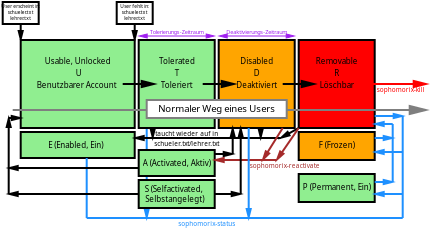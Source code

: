 <?xml version="1.0" encoding="UTF-8"?>
<dia:diagram xmlns:dia="http://www.lysator.liu.se/~alla/dia/"><dia:layer name="Hintergrund" visible="true"><dia:object type="Standard - Line" version="0" id="O0"><dia:attribute name="obj_pos"><dia:point val="5.3,4.1"/></dia:attribute><dia:attribute name="obj_bb"><dia:rectangle val="5.1,4.05;5.5,8.65"/></dia:attribute><dia:attribute name="conn_endpoints"><dia:point val="5.3,4.1"/><dia:point val="5.3,8.6"/></dia:attribute><dia:attribute name="numcp"><dia:int val="1"/></dia:attribute><dia:attribute name="line_color"><dia:color val="#1e90ff"/></dia:attribute><dia:attribute name="end_arrow"><dia:enum val="3"/></dia:attribute><dia:attribute name="end_arrow_length"><dia:real val="0.4"/></dia:attribute><dia:attribute name="end_arrow_width"><dia:real val="0.2"/></dia:attribute></dia:object><dia:object type="Standard - Box" version="0" id="O1"><dia:attribute name="obj_pos"><dia:point val="-1.9,-2.2"/></dia:attribute><dia:attribute name="obj_bb"><dia:rectangle val="-1.95,-2.25;-0.05,-1.05"/></dia:attribute><dia:attribute name="elem_corner"><dia:point val="-1.9,-2.2"/></dia:attribute><dia:attribute name="elem_width"><dia:real val="1.8"/></dia:attribute><dia:attribute name="elem_height"><dia:real val="1.1"/></dia:attribute><dia:attribute name="show_background"><dia:boolean val="true"/></dia:attribute></dia:object><dia:object type="Standard - Box" version="0" id="O2"><dia:attribute name="obj_pos"><dia:point val="-1,-0.3"/></dia:attribute><dia:attribute name="obj_bb"><dia:rectangle val="-1.05,-0.35;4.75,4.15"/></dia:attribute><dia:attribute name="elem_corner"><dia:point val="-1,-0.3"/></dia:attribute><dia:attribute name="elem_width"><dia:real val="5.7"/></dia:attribute><dia:attribute name="elem_height"><dia:real val="4.4"/></dia:attribute><dia:attribute name="inner_color"><dia:color val="#90ee90"/></dia:attribute><dia:attribute name="show_background"><dia:boolean val="true"/></dia:attribute></dia:object><dia:object type="Standard - Line" version="0" id="O3"><dia:attribute name="obj_pos"><dia:point val="7,3.1"/></dia:attribute><dia:attribute name="obj_bb"><dia:rectangle val="6.95,2.85;8.55,3.35"/></dia:attribute><dia:attribute name="conn_endpoints"><dia:point val="7,3.1"/><dia:point val="8.5,3.1"/></dia:attribute><dia:attribute name="numcp"><dia:int val="1"/></dia:attribute><dia:attribute name="start_arrow"><dia:enum val="3"/></dia:attribute><dia:attribute name="start_arrow_length"><dia:real val="0.4"/></dia:attribute><dia:attribute name="start_arrow_width"><dia:real val="0.25"/></dia:attribute></dia:object><dia:object type="Standard - Text" version="0" id="O4"><dia:attribute name="obj_pos"><dia:point val="12.9,7.7"/></dia:attribute><dia:attribute name="obj_bb"><dia:rectangle val="12.9,7.3;12.9,7.95"/></dia:attribute><dia:attribute name="text"><dia:composite type="text"><dia:attribute name="string"><dia:string>##</dia:string></dia:attribute><dia:attribute name="font"><dia:font family="sans" style="0" name="Courier"/></dia:attribute><dia:attribute name="height"><dia:real val="0.5"/></dia:attribute><dia:attribute name="pos"><dia:point val="12.9,7.7"/></dia:attribute><dia:attribute name="color"><dia:color val="#000000"/></dia:attribute><dia:attribute name="alignment"><dia:enum val="0"/></dia:attribute></dia:composite></dia:attribute></dia:object><dia:object type="Standard - Text" version="0" id="O5"><dia:attribute name="obj_pos"><dia:point val="12.9,8.5"/></dia:attribute><dia:attribute name="obj_bb"><dia:rectangle val="12.9,8.1;12.9,8.75"/></dia:attribute><dia:attribute name="text"><dia:composite type="text"><dia:attribute name="string"><dia:string>##</dia:string></dia:attribute><dia:attribute name="font"><dia:font family="sans" style="0" name="Courier"/></dia:attribute><dia:attribute name="height"><dia:real val="0.5"/></dia:attribute><dia:attribute name="pos"><dia:point val="12.9,8.5"/></dia:attribute><dia:attribute name="color"><dia:color val="#000000"/></dia:attribute><dia:attribute name="alignment"><dia:enum val="0"/></dia:attribute></dia:composite></dia:attribute></dia:object><dia:object type="Standard - Box" version="0" id="O6"><dia:attribute name="obj_pos"><dia:point val="-1,4.3"/></dia:attribute><dia:attribute name="obj_bb"><dia:rectangle val="-1.05,4.25;4.75,5.65"/></dia:attribute><dia:attribute name="elem_corner"><dia:point val="-1,4.3"/></dia:attribute><dia:attribute name="elem_width"><dia:real val="5.7"/></dia:attribute><dia:attribute name="elem_height"><dia:real val="1.3"/></dia:attribute><dia:attribute name="inner_color"><dia:color val="#90ee90"/></dia:attribute><dia:attribute name="show_background"><dia:boolean val="true"/></dia:attribute></dia:object><dia:object type="Standard - Box" version="0" id="O7"><dia:attribute name="obj_pos"><dia:point val="4.9,5.2"/></dia:attribute><dia:attribute name="obj_bb"><dia:rectangle val="4.85,5.15;8.75,6.55"/></dia:attribute><dia:attribute name="elem_corner"><dia:point val="4.9,5.2"/></dia:attribute><dia:attribute name="elem_width"><dia:real val="3.8"/></dia:attribute><dia:attribute name="elem_height"><dia:real val="1.3"/></dia:attribute><dia:attribute name="inner_color"><dia:color val="#90ee90"/></dia:attribute><dia:attribute name="show_background"><dia:boolean val="true"/></dia:attribute></dia:object><dia:object type="Standard - Box" version="0" id="O8"><dia:attribute name="obj_pos"><dia:point val="12.9,-0.3"/></dia:attribute><dia:attribute name="obj_bb"><dia:rectangle val="12.85,-0.35;16.75,4.15"/></dia:attribute><dia:attribute name="elem_corner"><dia:point val="12.9,-0.3"/></dia:attribute><dia:attribute name="elem_width"><dia:real val="3.8"/></dia:attribute><dia:attribute name="elem_height"><dia:real val="4.4"/></dia:attribute><dia:attribute name="inner_color"><dia:color val="#ff0000"/></dia:attribute><dia:attribute name="show_background"><dia:boolean val="true"/></dia:attribute></dia:object><dia:object type="Standard - Box" version="0" id="O9"><dia:attribute name="obj_pos"><dia:point val="8.9,-0.3"/></dia:attribute><dia:attribute name="obj_bb"><dia:rectangle val="8.85,-0.35;12.75,4.15"/></dia:attribute><dia:attribute name="elem_corner"><dia:point val="8.9,-0.3"/></dia:attribute><dia:attribute name="elem_width"><dia:real val="3.8"/></dia:attribute><dia:attribute name="elem_height"><dia:real val="4.4"/></dia:attribute><dia:attribute name="inner_color"><dia:color val="#ffa500"/></dia:attribute><dia:attribute name="show_background"><dia:boolean val="true"/></dia:attribute></dia:object><dia:object type="Standard - Box" version="0" id="O10"><dia:attribute name="obj_pos"><dia:point val="4.9,-0.3"/></dia:attribute><dia:attribute name="obj_bb"><dia:rectangle val="4.85,-0.35;8.75,4.15"/></dia:attribute><dia:attribute name="elem_corner"><dia:point val="4.9,-0.3"/></dia:attribute><dia:attribute name="elem_width"><dia:real val="3.8"/></dia:attribute><dia:attribute name="elem_height"><dia:real val="4.4"/></dia:attribute><dia:attribute name="inner_color"><dia:color val="#90ee90"/></dia:attribute><dia:attribute name="show_background"><dia:boolean val="true"/></dia:attribute></dia:object><dia:object type="Standard - Text" version="0" id="O11"><dia:attribute name="obj_pos"><dia:point val="6.8,0.9"/></dia:attribute><dia:attribute name="obj_bb"><dia:rectangle val="5.988,0.5;7.612,1.15"/></dia:attribute><dia:attribute name="text"><dia:composite type="text"><dia:attribute name="string"><dia:string>#Tolerated#</dia:string></dia:attribute><dia:attribute name="font"><dia:font family="sans" style="0" name="Courier"/></dia:attribute><dia:attribute name="height"><dia:real val="0.5"/></dia:attribute><dia:attribute name="pos"><dia:point val="6.8,0.9"/></dia:attribute><dia:attribute name="color"><dia:color val="#000000"/></dia:attribute><dia:attribute name="alignment"><dia:enum val="1"/></dia:attribute></dia:composite></dia:attribute></dia:object><dia:object type="Standard - Text" version="0" id="O12"><dia:attribute name="obj_pos"><dia:point val="10.8,0.9"/></dia:attribute><dia:attribute name="obj_bb"><dia:rectangle val="10.04,0.5;11.56,1.15"/></dia:attribute><dia:attribute name="text"><dia:composite type="text"><dia:attribute name="string"><dia:string>#Disabled#</dia:string></dia:attribute><dia:attribute name="font"><dia:font family="sans" style="0" name="Courier"/></dia:attribute><dia:attribute name="height"><dia:real val="0.5"/></dia:attribute><dia:attribute name="pos"><dia:point val="10.8,0.9"/></dia:attribute><dia:attribute name="color"><dia:color val="#000000"/></dia:attribute><dia:attribute name="alignment"><dia:enum val="1"/></dia:attribute></dia:composite></dia:attribute></dia:object><dia:object type="Standard - Text" version="0" id="O13"><dia:attribute name="obj_pos"><dia:point val="14.8,0.9"/></dia:attribute><dia:attribute name="obj_bb"><dia:rectangle val="13.815,0.5;15.785,1.15"/></dia:attribute><dia:attribute name="text"><dia:composite type="text"><dia:attribute name="string"><dia:string>#Removable#</dia:string></dia:attribute><dia:attribute name="font"><dia:font family="sans" style="0" name="Courier"/></dia:attribute><dia:attribute name="height"><dia:real val="0.5"/></dia:attribute><dia:attribute name="pos"><dia:point val="14.8,0.9"/></dia:attribute><dia:attribute name="color"><dia:color val="#000000"/></dia:attribute><dia:attribute name="alignment"><dia:enum val="1"/></dia:attribute></dia:composite></dia:attribute></dia:object><dia:object type="Standard - Text" version="0" id="O14"><dia:attribute name="obj_pos"><dia:point val="6.8,1.5"/></dia:attribute><dia:attribute name="obj_bb"><dia:rectangle val="6.693,1.1;6.907,1.75"/></dia:attribute><dia:attribute name="text"><dia:composite type="text"><dia:attribute name="string"><dia:string>#T#</dia:string></dia:attribute><dia:attribute name="font"><dia:font family="sans" style="0" name="Courier"/></dia:attribute><dia:attribute name="height"><dia:real val="0.5"/></dia:attribute><dia:attribute name="pos"><dia:point val="6.8,1.5"/></dia:attribute><dia:attribute name="color"><dia:color val="#000000"/></dia:attribute><dia:attribute name="alignment"><dia:enum val="1"/></dia:attribute></dia:composite></dia:attribute></dia:object><dia:object type="Standard - Text" version="0" id="O15"><dia:attribute name="obj_pos"><dia:point val="10.8,1.5"/></dia:attribute><dia:attribute name="obj_bb"><dia:rectangle val="10.665,1.1;10.935,1.75"/></dia:attribute><dia:attribute name="text"><dia:composite type="text"><dia:attribute name="string"><dia:string>#D#</dia:string></dia:attribute><dia:attribute name="font"><dia:font family="sans" style="0" name="Courier"/></dia:attribute><dia:attribute name="height"><dia:real val="0.5"/></dia:attribute><dia:attribute name="pos"><dia:point val="10.8,1.5"/></dia:attribute><dia:attribute name="color"><dia:color val="#000000"/></dia:attribute><dia:attribute name="alignment"><dia:enum val="1"/></dia:attribute></dia:composite></dia:attribute></dia:object><dia:object type="Standard - Text" version="0" id="O16"><dia:attribute name="obj_pos"><dia:point val="14.8,1.5"/></dia:attribute><dia:attribute name="obj_bb"><dia:rectangle val="14.678,1.1;14.921,1.75"/></dia:attribute><dia:attribute name="text"><dia:composite type="text"><dia:attribute name="string"><dia:string>#R#</dia:string></dia:attribute><dia:attribute name="font"><dia:font family="sans" style="0" name="Courier"/></dia:attribute><dia:attribute name="height"><dia:real val="0.5"/></dia:attribute><dia:attribute name="pos"><dia:point val="14.8,1.5"/></dia:attribute><dia:attribute name="color"><dia:color val="#000000"/></dia:attribute><dia:attribute name="alignment"><dia:enum val="1"/></dia:attribute></dia:composite></dia:attribute></dia:object><dia:object type="Standard - Text" version="0" id="O17"><dia:attribute name="obj_pos"><dia:point val="1.9,0.9"/></dia:attribute><dia:attribute name="obj_bb"><dia:rectangle val="0.329,0.5;3.471,1.15"/></dia:attribute><dia:attribute name="text"><dia:composite type="text"><dia:attribute name="string"><dia:string>#Usable, Unlocked #</dia:string></dia:attribute><dia:attribute name="font"><dia:font family="sans" style="0" name="Courier"/></dia:attribute><dia:attribute name="height"><dia:real val="0.5"/></dia:attribute><dia:attribute name="pos"><dia:point val="1.9,0.9"/></dia:attribute><dia:attribute name="color"><dia:color val="#000000"/></dia:attribute><dia:attribute name="alignment"><dia:enum val="1"/></dia:attribute></dia:composite></dia:attribute></dia:object><dia:object type="Standard - Text" version="0" id="O18"><dia:attribute name="obj_pos"><dia:point val="1.9,1.5"/></dia:attribute><dia:attribute name="obj_bb"><dia:rectangle val="1.772,1.1;2.028,1.75"/></dia:attribute><dia:attribute name="text"><dia:composite type="text"><dia:attribute name="string"><dia:string>#U#</dia:string></dia:attribute><dia:attribute name="font"><dia:font family="sans" style="0" name="Courier"/></dia:attribute><dia:attribute name="height"><dia:real val="0.5"/></dia:attribute><dia:attribute name="pos"><dia:point val="1.9,1.5"/></dia:attribute><dia:attribute name="color"><dia:color val="#000000"/></dia:attribute><dia:attribute name="alignment"><dia:enum val="1"/></dia:attribute></dia:composite></dia:attribute></dia:object><dia:object type="Standard - Text" version="0" id="O19"><dia:attribute name="obj_pos"><dia:point val="1.8,5.1"/></dia:attribute><dia:attribute name="obj_bb"><dia:rectangle val="0.354,4.7;3.246,5.35"/></dia:attribute><dia:attribute name="text"><dia:composite type="text"><dia:attribute name="string"><dia:string>#E (Enabled, Ein) #</dia:string></dia:attribute><dia:attribute name="font"><dia:font family="sans" style="0" name="Courier"/></dia:attribute><dia:attribute name="height"><dia:real val="0.5"/></dia:attribute><dia:attribute name="pos"><dia:point val="1.8,5.1"/></dia:attribute><dia:attribute name="color"><dia:color val="#000000"/></dia:attribute><dia:attribute name="alignment"><dia:enum val="1"/></dia:attribute></dia:composite></dia:attribute></dia:object><dia:object type="Standard - Text" version="0" id="O20"><dia:attribute name="obj_pos"><dia:point val="6.8,6"/></dia:attribute><dia:attribute name="obj_bb"><dia:rectangle val="5.105,5.6;8.495,6.25"/></dia:attribute><dia:attribute name="text"><dia:composite type="text"><dia:attribute name="string"><dia:string>#A (Activated, Aktiv)#</dia:string></dia:attribute><dia:attribute name="font"><dia:font family="sans" style="0" name="Courier"/></dia:attribute><dia:attribute name="height"><dia:real val="0.5"/></dia:attribute><dia:attribute name="pos"><dia:point val="6.8,6"/></dia:attribute><dia:attribute name="color"><dia:color val="#000000"/></dia:attribute><dia:attribute name="alignment"><dia:enum val="1"/></dia:attribute></dia:composite></dia:attribute></dia:object><dia:object type="Standard - Text" version="0" id="O21"><dia:attribute name="obj_pos"><dia:point val="1.8,2.1"/></dia:attribute><dia:attribute name="obj_bb"><dia:rectangle val="-0.045,1.7;3.645,2.35"/></dia:attribute><dia:attribute name="text"><dia:composite type="text"><dia:attribute name="string"><dia:string>#Benutzbarer Account#</dia:string></dia:attribute><dia:attribute name="font"><dia:font family="sans" style="0" name="Courier"/></dia:attribute><dia:attribute name="height"><dia:real val="0.5"/></dia:attribute><dia:attribute name="pos"><dia:point val="1.8,2.1"/></dia:attribute><dia:attribute name="color"><dia:color val="#000000"/></dia:attribute><dia:attribute name="alignment"><dia:enum val="1"/></dia:attribute></dia:composite></dia:attribute></dia:object><dia:object type="Standard - Text" version="0" id="O22"><dia:attribute name="obj_pos"><dia:point val="6.8,2.1"/></dia:attribute><dia:attribute name="obj_bb"><dia:rectangle val="6.086,1.7;7.514,2.35"/></dia:attribute><dia:attribute name="text"><dia:composite type="text"><dia:attribute name="string"><dia:string>#Toleriert#</dia:string></dia:attribute><dia:attribute name="font"><dia:font family="sans" style="0" name="Courier"/></dia:attribute><dia:attribute name="height"><dia:real val="0.5"/></dia:attribute><dia:attribute name="pos"><dia:point val="6.8,2.1"/></dia:attribute><dia:attribute name="color"><dia:color val="#000000"/></dia:attribute><dia:attribute name="alignment"><dia:enum val="1"/></dia:attribute></dia:composite></dia:attribute></dia:object><dia:object type="Standard - Text" version="0" id="O23"><dia:attribute name="obj_pos"><dia:point val="10.8,2.1"/></dia:attribute><dia:attribute name="obj_bb"><dia:rectangle val="9.831,1.7;11.769,2.35"/></dia:attribute><dia:attribute name="text"><dia:composite type="text"><dia:attribute name="string"><dia:string>#Deaktiviert#</dia:string></dia:attribute><dia:attribute name="font"><dia:font family="sans" style="0" name="Courier"/></dia:attribute><dia:attribute name="height"><dia:real val="0.5"/></dia:attribute><dia:attribute name="pos"><dia:point val="10.8,2.1"/></dia:attribute><dia:attribute name="color"><dia:color val="#000000"/></dia:attribute><dia:attribute name="alignment"><dia:enum val="1"/></dia:attribute></dia:composite></dia:attribute></dia:object><dia:object type="Standard - Text" version="0" id="O24"><dia:attribute name="obj_pos"><dia:point val="14.8,2.1"/></dia:attribute><dia:attribute name="obj_bb"><dia:rectangle val="14.007,1.7;15.593,2.35"/></dia:attribute><dia:attribute name="text"><dia:composite type="text"><dia:attribute name="string"><dia:string>#Löschbar#</dia:string></dia:attribute><dia:attribute name="font"><dia:font family="sans" style="0" name="Courier"/></dia:attribute><dia:attribute name="height"><dia:real val="0.5"/></dia:attribute><dia:attribute name="pos"><dia:point val="14.8,2.1"/></dia:attribute><dia:attribute name="color"><dia:color val="#000000"/></dia:attribute><dia:attribute name="alignment"><dia:enum val="1"/></dia:attribute></dia:composite></dia:attribute></dia:object><dia:object type="Standard - Box" version="0" id="O25"><dia:attribute name="obj_pos"><dia:point val="12.9,4.3"/></dia:attribute><dia:attribute name="obj_bb"><dia:rectangle val="12.85,4.25;16.75,5.75"/></dia:attribute><dia:attribute name="elem_corner"><dia:point val="12.9,4.3"/></dia:attribute><dia:attribute name="elem_width"><dia:real val="3.8"/></dia:attribute><dia:attribute name="elem_height"><dia:real val="1.4"/></dia:attribute><dia:attribute name="inner_color"><dia:color val="#ffa500"/></dia:attribute><dia:attribute name="show_background"><dia:boolean val="true"/></dia:attribute></dia:object><dia:object type="Standard - Box" version="0" id="O26"><dia:attribute name="obj_pos"><dia:point val="12.9,6.4"/></dia:attribute><dia:attribute name="obj_bb"><dia:rectangle val="12.85,6.35;16.75,7.85"/></dia:attribute><dia:attribute name="elem_corner"><dia:point val="12.9,6.4"/></dia:attribute><dia:attribute name="elem_width"><dia:real val="3.8"/></dia:attribute><dia:attribute name="elem_height"><dia:real val="1.4"/></dia:attribute><dia:attribute name="inner_color"><dia:color val="#90ee90"/></dia:attribute><dia:attribute name="show_background"><dia:boolean val="true"/></dia:attribute></dia:object><dia:object type="Standard - Text" version="0" id="O27"><dia:attribute name="obj_pos"><dia:point val="14.8,5.1"/></dia:attribute><dia:attribute name="obj_bb"><dia:rectangle val="13.942,4.7;15.658,5.35"/></dia:attribute><dia:attribute name="text"><dia:composite type="text"><dia:attribute name="string"><dia:string>#F (Frozen)#</dia:string></dia:attribute><dia:attribute name="font"><dia:font family="sans" style="0" name="Courier"/></dia:attribute><dia:attribute name="height"><dia:real val="0.5"/></dia:attribute><dia:attribute name="pos"><dia:point val="14.8,5.1"/></dia:attribute><dia:attribute name="color"><dia:color val="#000000"/></dia:attribute><dia:attribute name="alignment"><dia:enum val="1"/></dia:attribute></dia:composite></dia:attribute></dia:object><dia:object type="Standard - Text" version="0" id="O28"><dia:attribute name="obj_pos"><dia:point val="14.8,7.2"/></dia:attribute><dia:attribute name="obj_bb"><dia:rectangle val="13.16,6.8;16.44,7.45"/></dia:attribute><dia:attribute name="text"><dia:composite type="text"><dia:attribute name="string"><dia:string>#P (Permanent, Ein)#</dia:string></dia:attribute><dia:attribute name="font"><dia:font family="sans" style="0" name="Courier"/></dia:attribute><dia:attribute name="height"><dia:real val="0.5"/></dia:attribute><dia:attribute name="pos"><dia:point val="14.8,7.2"/></dia:attribute><dia:attribute name="color"><dia:color val="#000000"/></dia:attribute><dia:attribute name="alignment"><dia:enum val="1"/></dia:attribute></dia:composite></dia:attribute></dia:object><dia:object type="Standard - Line" version="0" id="O29"><dia:attribute name="obj_pos"><dia:point val="11,4.1"/></dia:attribute><dia:attribute name="obj_bb"><dia:rectangle val="10.8,4.05;11.2,4.65"/></dia:attribute><dia:attribute name="conn_endpoints"><dia:point val="11,4.1"/><dia:point val="11,4.6"/></dia:attribute><dia:attribute name="numcp"><dia:int val="1"/></dia:attribute><dia:attribute name="end_arrow"><dia:enum val="3"/></dia:attribute><dia:attribute name="end_arrow_length"><dia:real val="0.4"/></dia:attribute><dia:attribute name="end_arrow_width"><dia:real val="0.2"/></dia:attribute></dia:object><dia:object type="Standard - Line" version="0" id="O30"><dia:attribute name="obj_pos"><dia:point val="4.7,4.6"/></dia:attribute><dia:attribute name="obj_bb"><dia:rectangle val="4.65,4.4;10.95,4.8"/></dia:attribute><dia:attribute name="conn_endpoints"><dia:point val="4.7,4.6"/><dia:point val="10.9,4.6"/></dia:attribute><dia:attribute name="numcp"><dia:int val="1"/></dia:attribute><dia:attribute name="start_arrow"><dia:enum val="3"/></dia:attribute><dia:attribute name="start_arrow_length"><dia:real val="0.4"/></dia:attribute><dia:attribute name="start_arrow_width"><dia:real val="0.2"/></dia:attribute></dia:object><dia:object type="Standard - Line" version="0" id="O31"><dia:attribute name="obj_pos"><dia:point val="5.6,4.1"/></dia:attribute><dia:attribute name="obj_bb"><dia:rectangle val="5.4,4.05;5.8,4.65"/></dia:attribute><dia:attribute name="conn_endpoints"><dia:point val="5.6,4.1"/><dia:point val="5.6,4.6"/></dia:attribute><dia:attribute name="numcp"><dia:int val="1"/></dia:attribute><dia:attribute name="end_arrow"><dia:enum val="3"/></dia:attribute><dia:attribute name="end_arrow_length"><dia:real val="0.4"/></dia:attribute><dia:attribute name="end_arrow_width"><dia:real val="0.2"/></dia:attribute></dia:object><dia:object type="Standard - Line" version="0" id="O32"><dia:attribute name="obj_pos"><dia:point val="12.9,4.1"/></dia:attribute><dia:attribute name="obj_bb"><dia:rectangle val="11.859,4.032;12.968,4.799"/></dia:attribute><dia:attribute name="conn_endpoints"><dia:point val="12.9,4.1"/><dia:point val="12,4.6"/></dia:attribute><dia:attribute name="numcp"><dia:int val="1"/></dia:attribute><dia:attribute name="end_arrow"><dia:enum val="3"/></dia:attribute><dia:attribute name="end_arrow_length"><dia:real val="0.4"/></dia:attribute><dia:attribute name="end_arrow_width"><dia:real val="0.2"/></dia:attribute><dia:connections><dia:connection handle="0" to="O8" connection="5"/></dia:connections></dia:object><dia:object type="Standard - Line" version="0" id="O33"><dia:attribute name="obj_pos"><dia:point val="12,4.6"/></dia:attribute><dia:attribute name="obj_bb"><dia:rectangle val="10.75,4.55;12.05,4.65"/></dia:attribute><dia:attribute name="conn_endpoints"><dia:point val="12,4.6"/><dia:point val="10.8,4.6"/></dia:attribute><dia:attribute name="numcp"><dia:int val="1"/></dia:attribute></dia:object><dia:object type="Standard - Text" version="0" id="O34"><dia:attribute name="obj_pos"><dia:point val="7.3,4.5"/></dia:attribute><dia:attribute name="obj_bb"><dia:rectangle val="5.793,4.15;8.807,4.7"/></dia:attribute><dia:attribute name="text"><dia:composite type="text"><dia:attribute name="string"><dia:string>#taucht wieder auf in#</dia:string></dia:attribute><dia:attribute name="font"><dia:font family="sans" style="0" name="Courier"/></dia:attribute><dia:attribute name="height"><dia:real val="0.4"/></dia:attribute><dia:attribute name="pos"><dia:point val="7.3,4.5"/></dia:attribute><dia:attribute name="color"><dia:color val="#000000"/></dia:attribute><dia:attribute name="alignment"><dia:enum val="1"/></dia:attribute></dia:composite></dia:attribute></dia:object><dia:object type="Standard - Line" version="0" id="O35"><dia:attribute name="obj_pos"><dia:point val="8.7,5.7"/></dia:attribute><dia:attribute name="obj_bb"><dia:rectangle val="8.65,5.5;11.85,5.9"/></dia:attribute><dia:attribute name="conn_endpoints"><dia:point val="8.7,5.7"/><dia:point val="11.8,5.7"/></dia:attribute><dia:attribute name="numcp"><dia:int val="1"/></dia:attribute><dia:attribute name="line_color"><dia:color val="#a52a2a"/></dia:attribute><dia:attribute name="start_arrow"><dia:enum val="3"/></dia:attribute><dia:attribute name="start_arrow_length"><dia:real val="0.4"/></dia:attribute><dia:attribute name="start_arrow_width"><dia:real val="0.2"/></dia:attribute></dia:object><dia:object type="Standard - Line" version="0" id="O36"><dia:attribute name="obj_pos"><dia:point val="12.9,4.1"/></dia:attribute><dia:attribute name="obj_bb"><dia:rectangle val="11.607,4.03;12.97,5.855"/></dia:attribute><dia:attribute name="conn_endpoints"><dia:point val="12.9,4.1"/><dia:point val="11.8,5.7"/></dia:attribute><dia:attribute name="numcp"><dia:int val="1"/></dia:attribute><dia:attribute name="line_color"><dia:color val="#a52a2a"/></dia:attribute><dia:attribute name="end_arrow"><dia:enum val="3"/></dia:attribute><dia:attribute name="end_arrow_length"><dia:real val="0.4"/></dia:attribute><dia:attribute name="end_arrow_width"><dia:real val="0.2"/></dia:attribute><dia:connections><dia:connection handle="0" to="O8" connection="5"/></dia:connections></dia:object><dia:object type="Standard - Line" version="0" id="O37"><dia:attribute name="obj_pos"><dia:point val="12.1,4.1"/></dia:attribute><dia:attribute name="obj_bb"><dia:rectangle val="10.904,4.031;12.169,5.848"/></dia:attribute><dia:attribute name="conn_endpoints"><dia:point val="12.1,4.1"/><dia:point val="11.1,5.7"/></dia:attribute><dia:attribute name="numcp"><dia:int val="1"/></dia:attribute><dia:attribute name="line_color"><dia:color val="#a52a2a"/></dia:attribute><dia:attribute name="end_arrow"><dia:enum val="3"/></dia:attribute><dia:attribute name="end_arrow_length"><dia:real val="0.4"/></dia:attribute><dia:attribute name="end_arrow_width"><dia:real val="0.2"/></dia:attribute></dia:object><dia:object type="Standard - Text" version="0" id="O38"><dia:attribute name="obj_pos"><dia:point val="12.2,6.1"/></dia:attribute><dia:attribute name="obj_bb"><dia:rectangle val="10.503,5.75;13.897,6.3"/></dia:attribute><dia:attribute name="text"><dia:composite type="text"><dia:attribute name="string"><dia:string>#sophomorix-reactivate#</dia:string></dia:attribute><dia:attribute name="font"><dia:font family="sans" style="0" name="Courier"/></dia:attribute><dia:attribute name="height"><dia:real val="0.4"/></dia:attribute><dia:attribute name="pos"><dia:point val="12.2,6.1"/></dia:attribute><dia:attribute name="color"><dia:color val="#a52a2a"/></dia:attribute><dia:attribute name="alignment"><dia:enum val="1"/></dia:attribute></dia:composite></dia:attribute></dia:object><dia:object type="Standard - Text" version="0" id="O39"><dia:attribute name="obj_pos"><dia:point val="7.3,5"/></dia:attribute><dia:attribute name="obj_bb"><dia:rectangle val="5.708,4.65;8.892,5.2"/></dia:attribute><dia:attribute name="text"><dia:composite type="text"><dia:attribute name="string"><dia:string>#schueler.txt/lehrer.txt#</dia:string></dia:attribute><dia:attribute name="font"><dia:font family="sans" style="0" name="Courier"/></dia:attribute><dia:attribute name="height"><dia:real val="0.4"/></dia:attribute><dia:attribute name="pos"><dia:point val="7.3,5"/></dia:attribute><dia:attribute name="color"><dia:color val="#000000"/></dia:attribute><dia:attribute name="alignment"><dia:enum val="1"/></dia:attribute></dia:composite></dia:attribute></dia:object><dia:object type="Standard - Text" version="0" id="O40"><dia:attribute name="obj_pos"><dia:point val="6.8,-0.6"/></dia:attribute><dia:attribute name="obj_bb"><dia:rectangle val="5.422,-0.9;8.178,-0.4"/></dia:attribute><dia:attribute name="text"><dia:composite type="text"><dia:attribute name="string"><dia:string>#Tolerierungs-Zeitraum#</dia:string></dia:attribute><dia:attribute name="font"><dia:font family="sans" style="0" name="Courier"/></dia:attribute><dia:attribute name="height"><dia:real val="0.35"/></dia:attribute><dia:attribute name="pos"><dia:point val="6.8,-0.6"/></dia:attribute><dia:attribute name="color"><dia:color val="#a020f0"/></dia:attribute><dia:attribute name="alignment"><dia:enum val="1"/></dia:attribute></dia:composite></dia:attribute></dia:object><dia:object type="Standard - Text" version="0" id="O41"><dia:attribute name="obj_pos"><dia:point val="10.8,-0.6"/></dia:attribute><dia:attribute name="obj_bb"><dia:rectangle val="9.234,-0.9;12.366,-0.4"/></dia:attribute><dia:attribute name="text"><dia:composite type="text"><dia:attribute name="string"><dia:string>#Deaktivierungs-Zeitraum#</dia:string></dia:attribute><dia:attribute name="font"><dia:font family="sans" style="0" name="Courier"/></dia:attribute><dia:attribute name="height"><dia:real val="0.35"/></dia:attribute><dia:attribute name="pos"><dia:point val="10.8,-0.6"/></dia:attribute><dia:attribute name="color"><dia:color val="#a020f0"/></dia:attribute><dia:attribute name="alignment"><dia:enum val="1"/></dia:attribute></dia:composite></dia:attribute></dia:object><dia:object type="Standard - Line" version="0" id="O42"><dia:attribute name="obj_pos"><dia:point val="4.9,-0.5"/></dia:attribute><dia:attribute name="obj_bb"><dia:rectangle val="4.875,-0.7;8.725,-0.3"/></dia:attribute><dia:attribute name="conn_endpoints"><dia:point val="4.9,-0.5"/><dia:point val="8.7,-0.5"/></dia:attribute><dia:attribute name="numcp"><dia:int val="1"/></dia:attribute><dia:attribute name="line_color"><dia:color val="#a020f0"/></dia:attribute><dia:attribute name="line_width"><dia:real val="0.05"/></dia:attribute><dia:attribute name="start_arrow"><dia:enum val="3"/></dia:attribute><dia:attribute name="start_arrow_length"><dia:real val="0.4"/></dia:attribute><dia:attribute name="start_arrow_width"><dia:real val="0.2"/></dia:attribute><dia:attribute name="end_arrow"><dia:enum val="3"/></dia:attribute><dia:attribute name="end_arrow_length"><dia:real val="0.4"/></dia:attribute><dia:attribute name="end_arrow_width"><dia:real val="0.2"/></dia:attribute></dia:object><dia:object type="Standard - Line" version="0" id="O43"><dia:attribute name="obj_pos"><dia:point val="8.9,-0.5"/></dia:attribute><dia:attribute name="obj_bb"><dia:rectangle val="8.875,-0.7;12.725,-0.3"/></dia:attribute><dia:attribute name="conn_endpoints"><dia:point val="8.9,-0.5"/><dia:point val="12.7,-0.5"/></dia:attribute><dia:attribute name="numcp"><dia:int val="1"/></dia:attribute><dia:attribute name="line_color"><dia:color val="#a020f0"/></dia:attribute><dia:attribute name="line_width"><dia:real val="0.05"/></dia:attribute><dia:attribute name="start_arrow"><dia:enum val="3"/></dia:attribute><dia:attribute name="start_arrow_length"><dia:real val="0.4"/></dia:attribute><dia:attribute name="start_arrow_width"><dia:real val="0.2"/></dia:attribute><dia:attribute name="end_arrow"><dia:enum val="3"/></dia:attribute><dia:attribute name="end_arrow_length"><dia:real val="0.4"/></dia:attribute><dia:attribute name="end_arrow_width"><dia:real val="0.2"/></dia:attribute></dia:object><dia:object type="Standard - Line" version="0" id="O44"><dia:attribute name="obj_pos"><dia:point val="4.1,1.9"/></dia:attribute><dia:attribute name="obj_bb"><dia:rectangle val="4.05,1.6;5.75,2.2"/></dia:attribute><dia:attribute name="conn_endpoints"><dia:point val="4.1,1.9"/><dia:point val="5.7,1.9"/></dia:attribute><dia:attribute name="numcp"><dia:int val="1"/></dia:attribute><dia:attribute name="end_arrow"><dia:enum val="3"/></dia:attribute><dia:attribute name="end_arrow_length"><dia:real val="0.6"/></dia:attribute><dia:attribute name="end_arrow_width"><dia:real val="0.3"/></dia:attribute></dia:object><dia:object type="Standard - Line" version="0" id="O45"><dia:attribute name="obj_pos"><dia:point val="8.1,1.9"/></dia:attribute><dia:attribute name="obj_bb"><dia:rectangle val="8.05,1.6;9.75,2.2"/></dia:attribute><dia:attribute name="conn_endpoints"><dia:point val="8.1,1.9"/><dia:point val="9.7,1.9"/></dia:attribute><dia:attribute name="numcp"><dia:int val="1"/></dia:attribute><dia:attribute name="end_arrow"><dia:enum val="3"/></dia:attribute><dia:attribute name="end_arrow_length"><dia:real val="0.6"/></dia:attribute><dia:attribute name="end_arrow_width"><dia:real val="0.3"/></dia:attribute></dia:object><dia:object type="Standard - Line" version="0" id="O46"><dia:attribute name="obj_pos"><dia:point val="12.1,1.9"/></dia:attribute><dia:attribute name="obj_bb"><dia:rectangle val="12.05,1.6;13.75,2.2"/></dia:attribute><dia:attribute name="conn_endpoints"><dia:point val="12.1,1.9"/><dia:point val="13.7,1.9"/></dia:attribute><dia:attribute name="numcp"><dia:int val="1"/></dia:attribute><dia:attribute name="end_arrow"><dia:enum val="3"/></dia:attribute><dia:attribute name="end_arrow_length"><dia:real val="0.6"/></dia:attribute><dia:attribute name="end_arrow_width"><dia:real val="0.3"/></dia:attribute></dia:object><dia:object type="Standard - Line" version="0" id="O47"><dia:attribute name="obj_pos"><dia:point val="-1,-0.3"/></dia:attribute><dia:attribute name="obj_bb"><dia:rectangle val="-1.2,-1.15;-0.8,-0.25"/></dia:attribute><dia:attribute name="conn_endpoints"><dia:point val="-1,-0.3"/><dia:point val="-1,-1.1"/></dia:attribute><dia:attribute name="numcp"><dia:int val="1"/></dia:attribute><dia:attribute name="start_arrow"><dia:enum val="3"/></dia:attribute><dia:attribute name="start_arrow_length"><dia:real val="0.4"/></dia:attribute><dia:attribute name="start_arrow_width"><dia:real val="0.2"/></dia:attribute><dia:connections><dia:connection handle="0" to="O2" connection="0"/><dia:connection handle="1" to="O1" connection="6"/></dia:connections></dia:object><dia:object type="Standard - Text" version="0" id="O48"><dia:attribute name="obj_pos"><dia:point val="-1,-1.9"/></dia:attribute><dia:attribute name="obj_bb"><dia:rectangle val="-1.88,-2.15;-0.12,-1.15"/></dia:attribute><dia:attribute name="text"><dia:composite type="text"><dia:attribute name="string"><dia:string>#User erscheint in:
schueler.txt
lehrer.txt#</dia:string></dia:attribute><dia:attribute name="font"><dia:font family="sans" style="0" name="Courier"/></dia:attribute><dia:attribute name="height"><dia:real val="0.3"/></dia:attribute><dia:attribute name="pos"><dia:point val="-1,-1.9"/></dia:attribute><dia:attribute name="color"><dia:color val="#000000"/></dia:attribute><dia:attribute name="alignment"><dia:enum val="1"/></dia:attribute></dia:composite></dia:attribute></dia:object><dia:object type="Standard - Line" version="0" id="O49"><dia:attribute name="obj_pos"><dia:point val="2.3,5.6"/></dia:attribute><dia:attribute name="obj_bb"><dia:rectangle val="2.25,5.55;2.35,8.65"/></dia:attribute><dia:attribute name="conn_endpoints"><dia:point val="2.3,5.6"/><dia:point val="2.3,8.6"/></dia:attribute><dia:attribute name="numcp"><dia:int val="1"/></dia:attribute><dia:attribute name="line_color"><dia:color val="#1e90ff"/></dia:attribute></dia:object><dia:object type="Standard - Line" version="0" id="O50"><dia:attribute name="obj_pos"><dia:point val="2.3,8.6"/></dia:attribute><dia:attribute name="obj_bb"><dia:rectangle val="2.25,8.55;18.15,8.65"/></dia:attribute><dia:attribute name="conn_endpoints"><dia:point val="2.3,8.6"/><dia:point val="18.1,8.6"/></dia:attribute><dia:attribute name="numcp"><dia:int val="1"/></dia:attribute><dia:attribute name="line_color"><dia:color val="#1e90ff"/></dia:attribute></dia:object><dia:object type="Standard - Line" version="0" id="O51"><dia:attribute name="obj_pos"><dia:point val="10.4,4.1"/></dia:attribute><dia:attribute name="obj_bb"><dia:rectangle val="10.2,4.05;10.6,8.65"/></dia:attribute><dia:attribute name="conn_endpoints"><dia:point val="10.4,4.1"/><dia:point val="10.4,8.6"/></dia:attribute><dia:attribute name="numcp"><dia:int val="1"/></dia:attribute><dia:attribute name="line_color"><dia:color val="#1e90ff"/></dia:attribute><dia:attribute name="end_arrow"><dia:enum val="3"/></dia:attribute><dia:attribute name="end_arrow_length"><dia:real val="0.4"/></dia:attribute><dia:attribute name="end_arrow_width"><dia:real val="0.2"/></dia:attribute></dia:object><dia:object type="Standard - Line" version="0" id="O52"><dia:attribute name="obj_pos"><dia:point val="16.7,5.3"/></dia:attribute><dia:attribute name="obj_bb"><dia:rectangle val="16.65,5.1;18.15,5.5"/></dia:attribute><dia:attribute name="conn_endpoints"><dia:point val="16.7,5.3"/><dia:point val="18.1,5.3"/></dia:attribute><dia:attribute name="numcp"><dia:int val="1"/></dia:attribute><dia:attribute name="line_color"><dia:color val="#1e90ff"/></dia:attribute><dia:attribute name="start_arrow"><dia:enum val="3"/></dia:attribute><dia:attribute name="start_arrow_length"><dia:real val="0.4"/></dia:attribute><dia:attribute name="start_arrow_width"><dia:real val="0.2"/></dia:attribute></dia:object><dia:object type="Standard - Line" version="0" id="O53"><dia:attribute name="obj_pos"><dia:point val="16.7,7.4"/></dia:attribute><dia:attribute name="obj_bb"><dia:rectangle val="16.65,7.2;18.15,7.6"/></dia:attribute><dia:attribute name="conn_endpoints"><dia:point val="16.7,7.4"/><dia:point val="18.1,7.4"/></dia:attribute><dia:attribute name="numcp"><dia:int val="1"/></dia:attribute><dia:attribute name="line_color"><dia:color val="#1e90ff"/></dia:attribute><dia:attribute name="start_arrow"><dia:enum val="3"/></dia:attribute><dia:attribute name="start_arrow_length"><dia:real val="0.4"/></dia:attribute><dia:attribute name="start_arrow_width"><dia:real val="0.2"/></dia:attribute></dia:object><dia:object type="Standard - Line" version="0" id="O54"><dia:attribute name="obj_pos"><dia:point val="18.1,3.5"/></dia:attribute><dia:attribute name="obj_bb"><dia:rectangle val="18.05,3.45;18.15,8.65"/></dia:attribute><dia:attribute name="conn_endpoints"><dia:point val="18.1,3.5"/><dia:point val="18.1,8.6"/></dia:attribute><dia:attribute name="numcp"><dia:int val="1"/></dia:attribute><dia:attribute name="line_color"><dia:color val="#1e90ff"/></dia:attribute></dia:object><dia:object type="Standard - Text" version="0" id="O55"><dia:attribute name="obj_pos"><dia:point val="8.3,9"/></dia:attribute><dia:attribute name="obj_bb"><dia:rectangle val="6.903,8.65;9.697,9.2"/></dia:attribute><dia:attribute name="text"><dia:composite type="text"><dia:attribute name="string"><dia:string>#sophomorix-status#</dia:string></dia:attribute><dia:attribute name="font"><dia:font family="sans" style="0" name="Courier"/></dia:attribute><dia:attribute name="height"><dia:real val="0.4"/></dia:attribute><dia:attribute name="pos"><dia:point val="8.3,9"/></dia:attribute><dia:attribute name="color"><dia:color val="#1e90ff"/></dia:attribute><dia:attribute name="alignment"><dia:enum val="1"/></dia:attribute></dia:composite></dia:attribute></dia:object><dia:object type="Standard - Line" version="0" id="O56"><dia:attribute name="obj_pos"><dia:point val="16.7,3.5"/></dia:attribute><dia:attribute name="obj_bb"><dia:rectangle val="16.65,3.3;18.15,3.7"/></dia:attribute><dia:attribute name="conn_endpoints"><dia:point val="16.7,3.5"/><dia:point val="18.1,3.5"/></dia:attribute><dia:attribute name="numcp"><dia:int val="1"/></dia:attribute><dia:attribute name="line_color"><dia:color val="#1e90ff"/></dia:attribute><dia:attribute name="end_arrow"><dia:enum val="3"/></dia:attribute><dia:attribute name="end_arrow_length"><dia:real val="0.4"/></dia:attribute><dia:attribute name="end_arrow_width"><dia:real val="0.2"/></dia:attribute></dia:object><dia:object type="Standard - Box" version="0" id="O57"><dia:attribute name="obj_pos"><dia:point val="3.8,-2.2"/></dia:attribute><dia:attribute name="obj_bb"><dia:rectangle val="3.75,-2.25;5.65,-1.05"/></dia:attribute><dia:attribute name="elem_corner"><dia:point val="3.8,-2.2"/></dia:attribute><dia:attribute name="elem_width"><dia:real val="1.8"/></dia:attribute><dia:attribute name="elem_height"><dia:real val="1.1"/></dia:attribute><dia:attribute name="show_background"><dia:boolean val="true"/></dia:attribute></dia:object><dia:object type="Standard - Line" version="0" id="O58"><dia:attribute name="obj_pos"><dia:point val="4.7,-0.3"/></dia:attribute><dia:attribute name="obj_bb"><dia:rectangle val="4.5,-1.15;4.9,-0.25"/></dia:attribute><dia:attribute name="conn_endpoints"><dia:point val="4.7,-0.3"/><dia:point val="4.7,-1.1"/></dia:attribute><dia:attribute name="numcp"><dia:int val="1"/></dia:attribute><dia:attribute name="start_arrow"><dia:enum val="3"/></dia:attribute><dia:attribute name="start_arrow_length"><dia:real val="0.4"/></dia:attribute><dia:attribute name="start_arrow_width"><dia:real val="0.2"/></dia:attribute><dia:connections><dia:connection handle="0" to="O2" connection="2"/><dia:connection handle="1" to="O57" connection="6"/></dia:connections></dia:object><dia:object type="Standard - Text" version="0" id="O59"><dia:attribute name="obj_pos"><dia:point val="4.7,-1.9"/></dia:attribute><dia:attribute name="obj_bb"><dia:rectangle val="4.057,-2.15;5.343,-1.15"/></dia:attribute><dia:attribute name="text"><dia:composite type="text"><dia:attribute name="string"><dia:string>#User fehlt in:
schueler.txt
lehrer.txt#</dia:string></dia:attribute><dia:attribute name="font"><dia:font family="sans" style="0" name="Courier"/></dia:attribute><dia:attribute name="height"><dia:real val="0.3"/></dia:attribute><dia:attribute name="pos"><dia:point val="4.7,-1.9"/></dia:attribute><dia:attribute name="color"><dia:color val="#000000"/></dia:attribute><dia:attribute name="alignment"><dia:enum val="1"/></dia:attribute></dia:composite></dia:attribute></dia:object><dia:object type="Standard - Text" version="0" id="O60"><dia:attribute name="obj_pos"><dia:point val="18,2.3"/></dia:attribute><dia:attribute name="obj_bb"><dia:rectangle val="16.852,1.95;19.148,2.5"/></dia:attribute><dia:attribute name="text"><dia:composite type="text"><dia:attribute name="string"><dia:string>#sophomorix-kill#</dia:string></dia:attribute><dia:attribute name="font"><dia:font family="sans" style="0" name="Courier"/></dia:attribute><dia:attribute name="height"><dia:real val="0.4"/></dia:attribute><dia:attribute name="pos"><dia:point val="18,2.3"/></dia:attribute><dia:attribute name="color"><dia:color val="#ff0000"/></dia:attribute><dia:attribute name="alignment"><dia:enum val="1"/></dia:attribute></dia:composite></dia:attribute></dia:object><dia:object type="Standard - Line" version="0" id="O61"><dia:attribute name="obj_pos"><dia:point val="15.9,1.9"/></dia:attribute><dia:attribute name="obj_bb"><dia:rectangle val="15.85,1.6;19.35,2.2"/></dia:attribute><dia:attribute name="conn_endpoints"><dia:point val="15.9,1.9"/><dia:point val="19.3,1.9"/></dia:attribute><dia:attribute name="numcp"><dia:int val="1"/></dia:attribute><dia:attribute name="line_color"><dia:color val="#ff0000"/></dia:attribute><dia:attribute name="end_arrow"><dia:enum val="3"/></dia:attribute><dia:attribute name="end_arrow_length"><dia:real val="0.6"/></dia:attribute><dia:attribute name="end_arrow_width"><dia:real val="0.3"/></dia:attribute></dia:object><dia:object type="Standard - Line" version="0" id="O62"><dia:attribute name="obj_pos"><dia:point val="16.7,3.9"/></dia:attribute><dia:attribute name="obj_bb"><dia:rectangle val="16.65,3.7;17.65,4.1"/></dia:attribute><dia:attribute name="conn_endpoints"><dia:point val="16.7,3.9"/><dia:point val="17.6,3.9"/></dia:attribute><dia:attribute name="numcp"><dia:int val="1"/></dia:attribute><dia:attribute name="line_color"><dia:color val="#1e90ff"/></dia:attribute><dia:attribute name="start_arrow"><dia:enum val="3"/></dia:attribute><dia:attribute name="start_arrow_length"><dia:real val="0.4"/></dia:attribute><dia:attribute name="start_arrow_width"><dia:real val="0.2"/></dia:attribute></dia:object><dia:object type="Standard - Line" version="0" id="O63"><dia:attribute name="obj_pos"><dia:point val="17.6,3.9"/></dia:attribute><dia:attribute name="obj_bb"><dia:rectangle val="17.55,3.85;17.65,6.85"/></dia:attribute><dia:attribute name="conn_endpoints"><dia:point val="17.6,3.9"/><dia:point val="17.6,6.8"/></dia:attribute><dia:attribute name="numcp"><dia:int val="1"/></dia:attribute><dia:attribute name="line_color"><dia:color val="#1e90ff"/></dia:attribute></dia:object><dia:object type="Standard - Line" version="0" id="O64"><dia:attribute name="obj_pos"><dia:point val="17.6,4.6"/></dia:attribute><dia:attribute name="obj_bb"><dia:rectangle val="16.65,4.4;17.65,4.8"/></dia:attribute><dia:attribute name="conn_endpoints"><dia:point val="17.6,4.6"/><dia:point val="16.7,4.6"/></dia:attribute><dia:attribute name="numcp"><dia:int val="1"/></dia:attribute><dia:attribute name="line_color"><dia:color val="#1e90ff"/></dia:attribute><dia:attribute name="start_arrow"><dia:enum val="3"/></dia:attribute><dia:attribute name="start_arrow_length"><dia:real val="0.4"/></dia:attribute><dia:attribute name="start_arrow_width"><dia:real val="0.2"/></dia:attribute></dia:object><dia:object type="Standard - Line" version="0" id="O65"><dia:attribute name="obj_pos"><dia:point val="16.7,6.8"/></dia:attribute><dia:attribute name="obj_bb"><dia:rectangle val="16.65,6.6;17.65,7"/></dia:attribute><dia:attribute name="conn_endpoints"><dia:point val="16.7,6.8"/><dia:point val="17.6,6.8"/></dia:attribute><dia:attribute name="numcp"><dia:int val="1"/></dia:attribute><dia:attribute name="line_color"><dia:color val="#1e90ff"/></dia:attribute><dia:attribute name="end_arrow"><dia:enum val="3"/></dia:attribute><dia:attribute name="end_arrow_length"><dia:real val="0.4"/></dia:attribute><dia:attribute name="end_arrow_width"><dia:real val="0.2"/></dia:attribute></dia:object><dia:object type="Standard - Line" version="0" id="O66"><dia:attribute name="obj_pos"><dia:point val="-1.4,3.2"/></dia:attribute><dia:attribute name="obj_bb"><dia:rectangle val="-1.45,2.8;19.35,3.6"/></dia:attribute><dia:attribute name="conn_endpoints"><dia:point val="-1.4,3.2"/><dia:point val="19.3,3.2"/></dia:attribute><dia:attribute name="numcp"><dia:int val="1"/></dia:attribute><dia:attribute name="line_color"><dia:color val="#7f7f7f"/></dia:attribute><dia:attribute name="end_arrow"><dia:enum val="3"/></dia:attribute><dia:attribute name="end_arrow_length"><dia:real val="0.8"/></dia:attribute><dia:attribute name="end_arrow_width"><dia:real val="0.4"/></dia:attribute></dia:object><dia:object type="Standard - Box" version="0" id="O67"><dia:attribute name="obj_pos"><dia:point val="5.3,2.7"/></dia:attribute><dia:attribute name="obj_bb"><dia:rectangle val="5.25,2.65;12.35,3.65"/></dia:attribute><dia:attribute name="elem_corner"><dia:point val="5.3,2.7"/></dia:attribute><dia:attribute name="elem_width"><dia:real val="7"/></dia:attribute><dia:attribute name="elem_height"><dia:real val="0.9"/></dia:attribute><dia:attribute name="border_color"><dia:color val="#7f7f7f"/></dia:attribute><dia:attribute name="show_background"><dia:boolean val="true"/></dia:attribute></dia:object><dia:object type="Standard - Text" version="0" id="O68"><dia:attribute name="obj_pos"><dia:point val="8.8,3.3"/></dia:attribute><dia:attribute name="obj_bb"><dia:rectangle val="5.675,2.8;11.925,3.6"/></dia:attribute><dia:attribute name="text"><dia:composite type="text"><dia:attribute name="string"><dia:string>#Normaler Weg eines Users#</dia:string></dia:attribute><dia:attribute name="font"><dia:font family="sans" style="0" name="Courier"/></dia:attribute><dia:attribute name="height"><dia:real val="0.6"/></dia:attribute><dia:attribute name="pos"><dia:point val="8.8,3.3"/></dia:attribute><dia:attribute name="color"><dia:color val="#000000"/></dia:attribute><dia:attribute name="alignment"><dia:enum val="1"/></dia:attribute></dia:composite></dia:attribute></dia:object><dia:object type="Standard - Box" version="0" id="O69"><dia:attribute name="obj_pos"><dia:point val="4.9,6.7"/></dia:attribute><dia:attribute name="obj_bb"><dia:rectangle val="4.85,6.65;8.75,8.15"/></dia:attribute><dia:attribute name="elem_corner"><dia:point val="4.9,6.7"/></dia:attribute><dia:attribute name="elem_width"><dia:real val="3.8"/></dia:attribute><dia:attribute name="elem_height"><dia:real val="1.4"/></dia:attribute><dia:attribute name="inner_color"><dia:color val="#90ee90"/></dia:attribute><dia:attribute name="show_background"><dia:boolean val="true"/></dia:attribute></dia:object><dia:object type="Standard - Text" version="0" id="O70"><dia:attribute name="obj_pos"><dia:point val="6.7,7.3"/></dia:attribute><dia:attribute name="obj_bb"><dia:rectangle val="5.206,6.9;8.194,8.05"/></dia:attribute><dia:attribute name="text"><dia:composite type="text"><dia:attribute name="string"><dia:string>#S (Selfactivated, 
Selbstangelegt)#</dia:string></dia:attribute><dia:attribute name="font"><dia:font family="sans" style="0" name="Courier"/></dia:attribute><dia:attribute name="height"><dia:real val="0.5"/></dia:attribute><dia:attribute name="pos"><dia:point val="6.7,7.3"/></dia:attribute><dia:attribute name="color"><dia:color val="#000000"/></dia:attribute><dia:attribute name="alignment"><dia:enum val="1"/></dia:attribute></dia:composite></dia:attribute></dia:object><dia:object type="Standard - Line" version="0" id="O71"><dia:attribute name="obj_pos"><dia:point val="4.9,7.4"/></dia:attribute><dia:attribute name="obj_bb"><dia:rectangle val="-1.65,7.2;4.95,7.6"/></dia:attribute><dia:attribute name="conn_endpoints"><dia:point val="4.9,7.4"/><dia:point val="-1.6,7.4"/></dia:attribute><dia:attribute name="numcp"><dia:int val="1"/></dia:attribute><dia:attribute name="end_arrow"><dia:enum val="3"/></dia:attribute><dia:attribute name="end_arrow_length"><dia:real val="0.4"/></dia:attribute><dia:attribute name="end_arrow_width"><dia:real val="0.2"/></dia:attribute><dia:connections><dia:connection handle="0" to="O69" connection="3"/></dia:connections></dia:object><dia:object type="Standard - Line" version="0" id="O72"><dia:attribute name="obj_pos"><dia:point val="-1.6,7.4"/></dia:attribute><dia:attribute name="obj_bb"><dia:rectangle val="-1.8,3.55;-1.4,7.45"/></dia:attribute><dia:attribute name="conn_endpoints"><dia:point val="-1.6,7.4"/><dia:point val="-1.6,3.6"/></dia:attribute><dia:attribute name="numcp"><dia:int val="1"/></dia:attribute><dia:attribute name="end_arrow"><dia:enum val="3"/></dia:attribute><dia:attribute name="end_arrow_length"><dia:real val="0.4"/></dia:attribute><dia:attribute name="end_arrow_width"><dia:real val="0.2"/></dia:attribute></dia:object><dia:object type="Standard - Line" version="0" id="O73"><dia:attribute name="obj_pos"><dia:point val="-1.6,3.6"/></dia:attribute><dia:attribute name="obj_bb"><dia:rectangle val="-1.65,3.4;-0.95,3.8"/></dia:attribute><dia:attribute name="conn_endpoints"><dia:point val="-1.6,3.6"/><dia:point val="-1,3.6"/></dia:attribute><dia:attribute name="numcp"><dia:int val="1"/></dia:attribute><dia:attribute name="end_arrow"><dia:enum val="3"/></dia:attribute><dia:attribute name="end_arrow_length"><dia:real val="0.4"/></dia:attribute><dia:attribute name="end_arrow_width"><dia:real val="0.2"/></dia:attribute></dia:object><dia:object type="Standard - Line" version="0" id="O74"><dia:attribute name="obj_pos"><dia:point val="8.7,7.4"/></dia:attribute><dia:attribute name="obj_bb"><dia:rectangle val="8.65,7.2;10.05,7.6"/></dia:attribute><dia:attribute name="conn_endpoints"><dia:point val="8.7,7.4"/><dia:point val="10,7.4"/></dia:attribute><dia:attribute name="numcp"><dia:int val="1"/></dia:attribute><dia:attribute name="end_arrow"><dia:enum val="3"/></dia:attribute><dia:attribute name="end_arrow_length"><dia:real val="0.4"/></dia:attribute><dia:attribute name="end_arrow_width"><dia:real val="0.2"/></dia:attribute><dia:connections><dia:connection handle="0" to="O69" connection="4"/></dia:connections></dia:object><dia:object type="Standard - Line" version="0" id="O75"><dia:attribute name="obj_pos"><dia:point val="10,7.4"/></dia:attribute><dia:attribute name="obj_bb"><dia:rectangle val="9.8,4.05;10.2,7.45"/></dia:attribute><dia:attribute name="conn_endpoints"><dia:point val="10,7.4"/><dia:point val="10,4.1"/></dia:attribute><dia:attribute name="numcp"><dia:int val="1"/></dia:attribute><dia:attribute name="end_arrow"><dia:enum val="3"/></dia:attribute><dia:attribute name="end_arrow_length"><dia:real val="0.4"/></dia:attribute><dia:attribute name="end_arrow_width"><dia:real val="0.2"/></dia:attribute></dia:object><dia:object type="Standard - Line" version="0" id="O76"><dia:attribute name="obj_pos"><dia:point val="8.7,5.4"/></dia:attribute><dia:attribute name="obj_bb"><dia:rectangle val="8.65,5.2;9.65,5.6"/></dia:attribute><dia:attribute name="conn_endpoints"><dia:point val="8.7,5.4"/><dia:point val="9.6,5.4"/></dia:attribute><dia:attribute name="numcp"><dia:int val="1"/></dia:attribute><dia:attribute name="end_arrow"><dia:enum val="3"/></dia:attribute><dia:attribute name="end_arrow_length"><dia:real val="0.4"/></dia:attribute><dia:attribute name="end_arrow_width"><dia:real val="0.2"/></dia:attribute></dia:object><dia:object type="Standard - Line" version="0" id="O77"><dia:attribute name="obj_pos"><dia:point val="9.6,5.4"/></dia:attribute><dia:attribute name="obj_bb"><dia:rectangle val="9.4,4.05;9.8,5.45"/></dia:attribute><dia:attribute name="conn_endpoints"><dia:point val="9.6,5.4"/><dia:point val="9.6,4.1"/></dia:attribute><dia:attribute name="numcp"><dia:int val="1"/></dia:attribute><dia:attribute name="end_arrow"><dia:enum val="3"/></dia:attribute><dia:attribute name="end_arrow_length"><dia:real val="0.4"/></dia:attribute><dia:attribute name="end_arrow_width"><dia:real val="0.2"/></dia:attribute></dia:object><dia:object type="Standard - Line" version="0" id="O78"><dia:attribute name="obj_pos"><dia:point val="4.9,6.1"/></dia:attribute><dia:attribute name="obj_bb"><dia:rectangle val="-1.65,5.9;4.95,6.3"/></dia:attribute><dia:attribute name="conn_endpoints"><dia:point val="4.9,6.1"/><dia:point val="-1.6,6.1"/></dia:attribute><dia:attribute name="numcp"><dia:int val="1"/></dia:attribute><dia:attribute name="end_arrow"><dia:enum val="3"/></dia:attribute><dia:attribute name="end_arrow_length"><dia:real val="0.4"/></dia:attribute><dia:attribute name="end_arrow_width"><dia:real val="0.2"/></dia:attribute></dia:object></dia:layer></dia:diagram>
